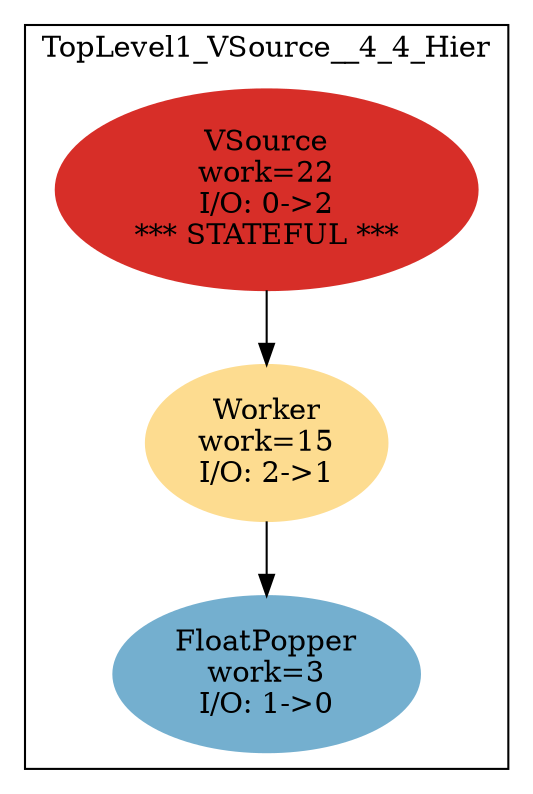 digraph streamit {
size="6.5,9"
subgraph cluster_node1 {
 color = black

 label="TopLevel1_VSource__4_4_Hier";
node2 [ label="VSource\nwork=22\nI/O: 0->2\n*** STATEFUL ***" color="0.00555,0.81,0.84" style="filled" ]
node3 [ label="Worker\nwork=15\nI/O: 2->1" color="0.11666,0.43,0.99" style="filled" ]
node2 -> node3
node4 [ label="FloatPopper\nwork=3\nI/O: 1->0" color="0.55833,0.44,0.81" style="filled" ]
node3 -> node4
}
}
